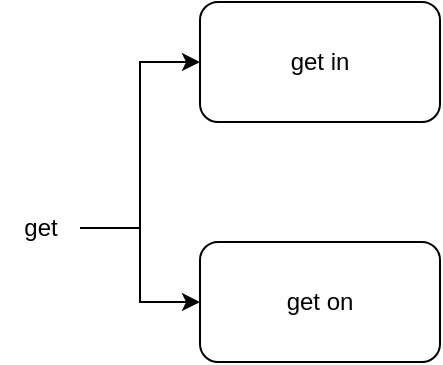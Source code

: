 <mxfile version="24.7.5">
  <diagram name="Página-1" id="2GFCCF4wUd0BqpmDm1oS">
    <mxGraphModel dx="779" dy="482" grid="1" gridSize="10" guides="1" tooltips="1" connect="1" arrows="1" fold="1" page="1" pageScale="1" pageWidth="827" pageHeight="1169" math="0" shadow="0">
      <root>
        <mxCell id="0" />
        <mxCell id="1" parent="0" />
        <mxCell id="escIDW2xU7wi9JDWqzNq-5" style="edgeStyle=orthogonalEdgeStyle;rounded=0;orthogonalLoop=1;jettySize=auto;html=1;entryX=0;entryY=0.5;entryDx=0;entryDy=0;" edge="1" parent="1" source="escIDW2xU7wi9JDWqzNq-1" target="escIDW2xU7wi9JDWqzNq-3">
          <mxGeometry relative="1" as="geometry" />
        </mxCell>
        <mxCell id="escIDW2xU7wi9JDWqzNq-6" style="edgeStyle=orthogonalEdgeStyle;rounded=0;orthogonalLoop=1;jettySize=auto;html=1;" edge="1" parent="1" source="escIDW2xU7wi9JDWqzNq-1" target="escIDW2xU7wi9JDWqzNq-4">
          <mxGeometry relative="1" as="geometry" />
        </mxCell>
        <mxCell id="escIDW2xU7wi9JDWqzNq-1" value="get" style="text;html=1;align=center;verticalAlign=middle;resizable=0;points=[];autosize=1;strokeColor=none;fillColor=none;" vertex="1" parent="1">
          <mxGeometry x="350" y="328" width="40" height="30" as="geometry" />
        </mxCell>
        <mxCell id="escIDW2xU7wi9JDWqzNq-3" value="get in" style="rounded=1;whiteSpace=wrap;html=1;" vertex="1" parent="1">
          <mxGeometry x="450" y="230" width="120" height="60" as="geometry" />
        </mxCell>
        <mxCell id="escIDW2xU7wi9JDWqzNq-4" value="get on" style="rounded=1;whiteSpace=wrap;html=1;" vertex="1" parent="1">
          <mxGeometry x="450" y="350" width="120" height="60" as="geometry" />
        </mxCell>
      </root>
    </mxGraphModel>
  </diagram>
</mxfile>
